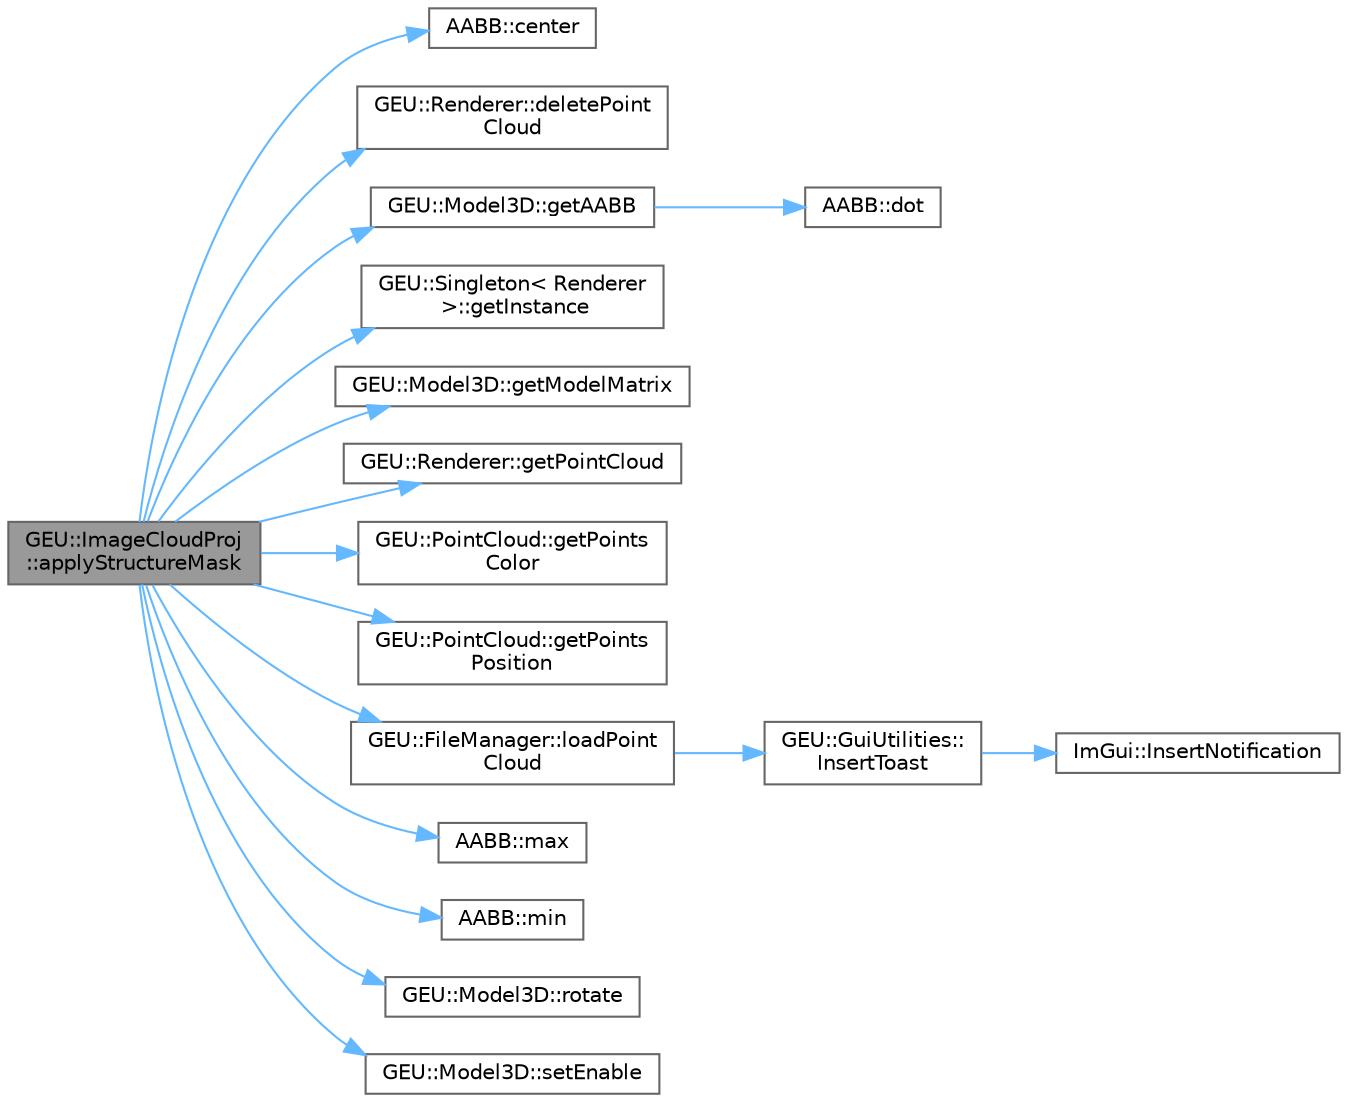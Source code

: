 digraph "GEU::ImageCloudProj::applyStructureMask"
{
 // LATEX_PDF_SIZE
  bgcolor="transparent";
  edge [fontname=Helvetica,fontsize=10,labelfontname=Helvetica,labelfontsize=10];
  node [fontname=Helvetica,fontsize=10,shape=box,height=0.2,width=0.4];
  rankdir="LR";
  Node1 [id="Node000001",label="GEU::ImageCloudProj\l::applyStructureMask",height=0.2,width=0.4,color="gray40", fillcolor="grey60", style="filled", fontcolor="black",tooltip=" "];
  Node1 -> Node2 [id="edge1_Node000001_Node000002",color="steelblue1",style="solid",tooltip=" "];
  Node2 [id="Node000002",label="AABB::center",height=0.2,width=0.4,color="grey40", fillcolor="white", style="filled",URL="$dc/d07/class_a_a_b_b.html#ae60d0132c0c5d96ddb455024a40b6bde",tooltip=" "];
  Node1 -> Node3 [id="edge2_Node000001_Node000003",color="steelblue1",style="solid",tooltip=" "];
  Node3 [id="Node000003",label="GEU::Renderer::deletePoint\lCloud",height=0.2,width=0.4,color="grey40", fillcolor="white", style="filled",URL="$de/d04/class_g_e_u_1_1_renderer.html#a8bae5f04f9f547fa63897d83090a3098",tooltip=" "];
  Node1 -> Node4 [id="edge3_Node000001_Node000004",color="steelblue1",style="solid",tooltip=" "];
  Node4 [id="Node000004",label="GEU::Model3D::getAABB",height=0.2,width=0.4,color="grey40", fillcolor="white", style="filled",URL="$db/d04/class_g_e_u_1_1_model3_d.html#ab5fdc7a938aa8ae8f6697cb4bf3e94b4",tooltip=" "];
  Node4 -> Node5 [id="edge4_Node000004_Node000005",color="steelblue1",style="solid",tooltip=" "];
  Node5 [id="Node000005",label="AABB::dot",height=0.2,width=0.4,color="grey40", fillcolor="white", style="filled",URL="$dc/d07/class_a_a_b_b.html#ab4dad925a3cb42ad2f00c7d5053369e1",tooltip=" "];
  Node1 -> Node6 [id="edge5_Node000001_Node000006",color="steelblue1",style="solid",tooltip=" "];
  Node6 [id="Node000006",label="GEU::Singleton\< Renderer\l \>::getInstance",height=0.2,width=0.4,color="grey40", fillcolor="white", style="filled",URL="$d1/d01/class_g_e_u_1_1_singleton.html#a47c7e7c2110f4cc59c9ff1f5594c366e",tooltip=" "];
  Node1 -> Node7 [id="edge6_Node000001_Node000007",color="steelblue1",style="solid",tooltip=" "];
  Node7 [id="Node000007",label="GEU::Model3D::getModelMatrix",height=0.2,width=0.4,color="grey40", fillcolor="white", style="filled",URL="$db/d04/class_g_e_u_1_1_model3_d.html#aea23eb9ab8de56f02dacaa5155fcac15",tooltip=" "];
  Node1 -> Node8 [id="edge7_Node000001_Node000008",color="steelblue1",style="solid",tooltip=" "];
  Node8 [id="Node000008",label="GEU::Renderer::getPointCloud",height=0.2,width=0.4,color="grey40", fillcolor="white", style="filled",URL="$de/d04/class_g_e_u_1_1_renderer.html#ae941cdb83d15bb05ac73cf19173a1f84",tooltip="get the cloud with the cloud name specified if it exists in the current active scene."];
  Node1 -> Node9 [id="edge8_Node000001_Node000009",color="steelblue1",style="solid",tooltip=" "];
  Node9 [id="Node000009",label="GEU::PointCloud::getPoints\lColor",height=0.2,width=0.4,color="grey40", fillcolor="white", style="filled",URL="$d4/d07/class_g_e_u_1_1_point_cloud.html#a9a79b080d808d3e589ce16bee701fdcf",tooltip=" "];
  Node1 -> Node10 [id="edge9_Node000001_Node000010",color="steelblue1",style="solid",tooltip=" "];
  Node10 [id="Node000010",label="GEU::PointCloud::getPoints\lPosition",height=0.2,width=0.4,color="grey40", fillcolor="white", style="filled",URL="$d4/d07/class_g_e_u_1_1_point_cloud.html#adfe68d38eadddf88006ccc5789d5a497",tooltip=" "];
  Node1 -> Node11 [id="edge10_Node000001_Node000011",color="steelblue1",style="solid",tooltip=" "];
  Node11 [id="Node000011",label="GEU::FileManager::loadPoint\lCloud",height=0.2,width=0.4,color="grey40", fillcolor="white", style="filled",URL="$dd/d01/class_g_e_u_1_1_file_manager.html#ab0c90929ed79e4421e1486d3abfb2e9c",tooltip="Carga la nube de puntos especificada."];
  Node11 -> Node12 [id="edge11_Node000011_Node000012",color="steelblue1",style="solid",tooltip=" "];
  Node12 [id="Node000012",label="GEU::GuiUtilities::\lInsertToast",height=0.2,width=0.4,color="grey40", fillcolor="white", style="filled",URL="$d3/d07/namespace_g_e_u_1_1_gui_utilities.html#a84bb8e77631e925660765d1e2e9104c2",tooltip=" "];
  Node12 -> Node13 [id="edge12_Node000012_Node000013",color="steelblue1",style="solid",tooltip=" "];
  Node13 [id="Node000013",label="ImGui::InsertNotification",height=0.2,width=0.4,color="grey40", fillcolor="white", style="filled",URL="$df/d03/namespace_im_gui.html#accd100b531b171ee1a63232f9f5916fc",tooltip=" "];
  Node1 -> Node14 [id="edge13_Node000001_Node000014",color="steelblue1",style="solid",tooltip=" "];
  Node14 [id="Node000014",label="AABB::max",height=0.2,width=0.4,color="grey40", fillcolor="white", style="filled",URL="$dc/d07/class_a_a_b_b.html#aa80c2fc1bbc932572311ba94a8f76530",tooltip=" "];
  Node1 -> Node15 [id="edge14_Node000001_Node000015",color="steelblue1",style="solid",tooltip=" "];
  Node15 [id="Node000015",label="AABB::min",height=0.2,width=0.4,color="grey40", fillcolor="white", style="filled",URL="$dc/d07/class_a_a_b_b.html#a29073914f600f7657f4a44937702a471",tooltip=" "];
  Node1 -> Node16 [id="edge15_Node000001_Node000016",color="steelblue1",style="solid",tooltip=" "];
  Node16 [id="Node000016",label="GEU::Model3D::rotate",height=0.2,width=0.4,color="grey40", fillcolor="white", style="filled",URL="$db/d04/class_g_e_u_1_1_model3_d.html#ace28fc4cea011d5f99fbe870dcba4c51",tooltip=" "];
  Node1 -> Node17 [id="edge16_Node000001_Node000017",color="steelblue1",style="solid",tooltip=" "];
  Node17 [id="Node000017",label="GEU::Model3D::setEnable",height=0.2,width=0.4,color="grey40", fillcolor="white", style="filled",URL="$db/d04/class_g_e_u_1_1_model3_d.html#a957b905aa60f107a28f3ad9eb36a272e",tooltip=" "];
}
